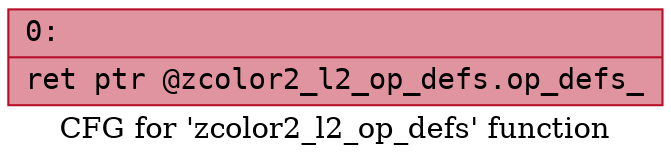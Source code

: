 digraph "CFG for 'zcolor2_l2_op_defs' function" {
	label="CFG for 'zcolor2_l2_op_defs' function";

	Node0x60000268df90 [shape=record,color="#b70d28ff", style=filled, fillcolor="#b70d2870" fontname="Courier",label="{0:\l|  ret ptr @zcolor2_l2_op_defs.op_defs_\l}"];
}
